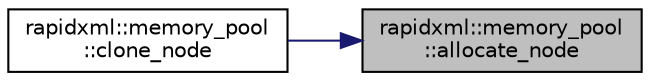 digraph "rapidxml::memory_pool::allocate_node"
{
 // LATEX_PDF_SIZE
  edge [fontname="Helvetica",fontsize="10",labelfontname="Helvetica",labelfontsize="10"];
  node [fontname="Helvetica",fontsize="10",shape=record];
  rankdir="RL";
  Node1 [label="rapidxml::memory_pool\l::allocate_node",height=0.2,width=0.4,color="black", fillcolor="grey75", style="filled", fontcolor="black",tooltip=" "];
  Node1 -> Node2 [dir="back",color="midnightblue",fontsize="10",style="solid",fontname="Helvetica"];
  Node2 [label="rapidxml::memory_pool\l::clone_node",height=0.2,width=0.4,color="black", fillcolor="white", style="filled",URL="$classrapidxml_1_1memory__pool.html#a0a10679fc17597d339a0dc107f8a94ac",tooltip=" "];
}
